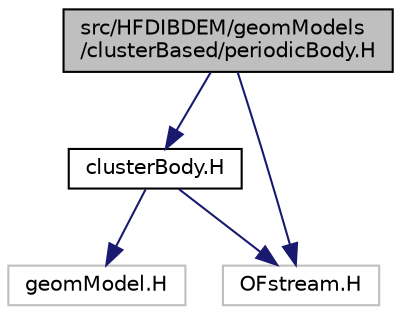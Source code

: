 digraph "src/HFDIBDEM/geomModels/clusterBased/periodicBody.H"
{
 // LATEX_PDF_SIZE
  edge [fontname="Helvetica",fontsize="10",labelfontname="Helvetica",labelfontsize="10"];
  node [fontname="Helvetica",fontsize="10",shape=record];
  Node1 [label="src/HFDIBDEM/geomModels\l/clusterBased/periodicBody.H",height=0.2,width=0.4,color="black", fillcolor="grey75", style="filled", fontcolor="black",tooltip=" "];
  Node1 -> Node2 [color="midnightblue",fontsize="10",style="solid",fontname="Helvetica"];
  Node2 [label="clusterBody.H",height=0.2,width=0.4,color="black", fillcolor="white", style="filled",URL="$geomModels_2clusterBased_2clusterBody_8H.html",tooltip=" "];
  Node2 -> Node3 [color="midnightblue",fontsize="10",style="solid",fontname="Helvetica"];
  Node3 [label="geomModel.H",height=0.2,width=0.4,color="grey75", fillcolor="white", style="filled",tooltip=" "];
  Node2 -> Node4 [color="midnightblue",fontsize="10",style="solid",fontname="Helvetica"];
  Node4 [label="OFstream.H",height=0.2,width=0.4,color="grey75", fillcolor="white", style="filled",tooltip=" "];
  Node1 -> Node4 [color="midnightblue",fontsize="10",style="solid",fontname="Helvetica"];
}
